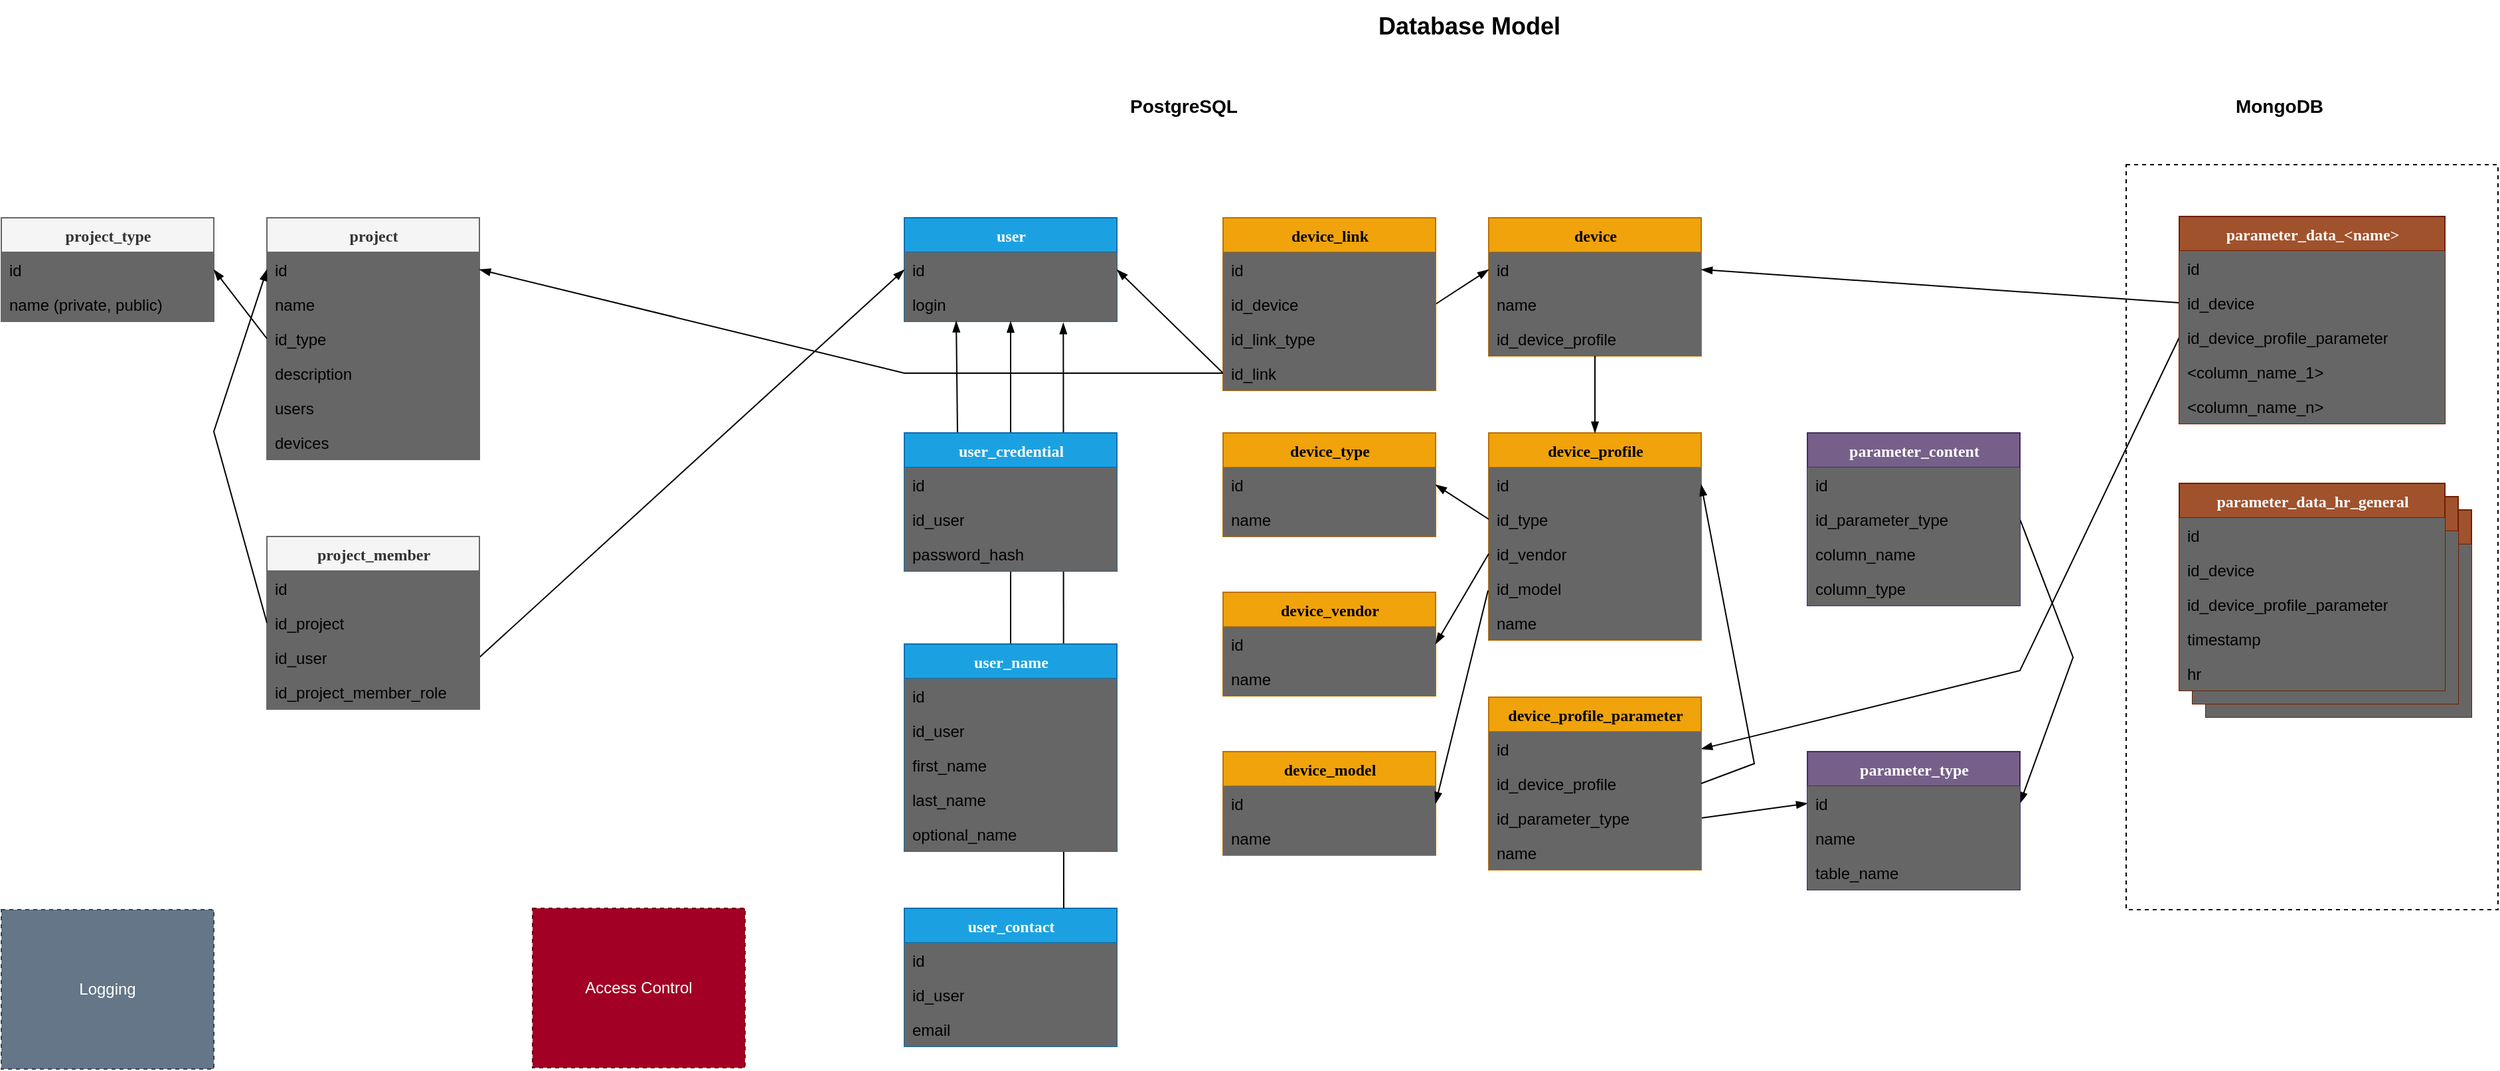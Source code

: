 <mxfile version="20.7.4" type="device"><diagram name="Page-1" id="9f46799a-70d6-7492-0946-bef42562c5a5"><mxGraphModel dx="2928" dy="1350" grid="1" gridSize="10" guides="1" tooltips="1" connect="1" arrows="1" fold="1" page="0" pageScale="1" pageWidth="1100" pageHeight="850" background="none" math="0" shadow="0"><root><mxCell id="0"/><mxCell id="1" parent="0"/><mxCell id="035vaCNmAK_VwM8M4X97-12" value="" style="swimlane;html=1;fontStyle=1;align=center;verticalAlign=top;childLayout=stackLayout;horizontal=1;startSize=26;horizontalStack=0;resizeParent=1;resizeLast=0;collapsible=1;marginBottom=0;swimlaneFillColor=#ffffff;rounded=0;shadow=0;comic=0;labelBackgroundColor=none;strokeWidth=1;fillColor=#a0522d;fontFamily=Verdana;fontSize=12;fontColor=#ffffff;strokeColor=#6D1F00;movable=0;resizable=0;rotatable=0;deletable=0;editable=0;connectable=0;" vertex="1" parent="1"><mxGeometry x="820" y="299" width="200" height="156" as="geometry"><mxRectangle x="430" y="83" width="90" height="30" as="alternateBounds"/></mxGeometry></mxCell><mxCell id="035vaCNmAK_VwM8M4X97-13" value="" style="text;html=1;strokeColor=none;fillColor=#666666;align=left;verticalAlign=top;spacingLeft=4;spacingRight=4;whiteSpace=wrap;overflow=hidden;rotatable=0;points=[[0,0.5],[1,0.5]];portConstraint=eastwest;movable=0;resizable=0;deletable=0;editable=0;connectable=0;" vertex="1" parent="035vaCNmAK_VwM8M4X97-12"><mxGeometry y="26" width="200" height="26" as="geometry"/></mxCell><mxCell id="035vaCNmAK_VwM8M4X97-14" value="" style="text;html=1;strokeColor=none;fillColor=#666666;align=left;verticalAlign=top;spacingLeft=4;spacingRight=4;whiteSpace=wrap;overflow=hidden;rotatable=0;points=[[0,0.5],[1,0.5]];portConstraint=eastwest;movable=0;resizable=0;deletable=0;editable=0;connectable=0;" vertex="1" parent="035vaCNmAK_VwM8M4X97-12"><mxGeometry y="52" width="200" height="26" as="geometry"/></mxCell><mxCell id="035vaCNmAK_VwM8M4X97-15" value="" style="text;html=1;strokeColor=none;fillColor=#666666;align=left;verticalAlign=top;spacingLeft=4;spacingRight=4;whiteSpace=wrap;overflow=hidden;rotatable=0;points=[[0,0.5],[1,0.5]];portConstraint=eastwest;movable=0;resizable=0;deletable=0;editable=0;connectable=0;" vertex="1" parent="035vaCNmAK_VwM8M4X97-12"><mxGeometry y="78" width="200" height="26" as="geometry"/></mxCell><mxCell id="035vaCNmAK_VwM8M4X97-16" value="" style="text;html=1;strokeColor=none;fillColor=#666666;align=left;verticalAlign=top;spacingLeft=4;spacingRight=4;whiteSpace=wrap;overflow=hidden;rotatable=0;points=[[0,0.5],[1,0.5]];portConstraint=eastwest;movable=0;resizable=0;deletable=0;editable=0;connectable=0;" vertex="1" parent="035vaCNmAK_VwM8M4X97-12"><mxGeometry y="104" width="200" height="26" as="geometry"/></mxCell><mxCell id="035vaCNmAK_VwM8M4X97-17" value="" style="text;html=1;strokeColor=none;fillColor=#666666;align=left;verticalAlign=top;spacingLeft=4;spacingRight=4;whiteSpace=wrap;overflow=hidden;rotatable=0;points=[[0,0.5],[1,0.5]];portConstraint=eastwest;movable=0;resizable=0;deletable=0;editable=0;connectable=0;" vertex="1" parent="035vaCNmAK_VwM8M4X97-12"><mxGeometry y="130" width="200" height="26" as="geometry"/></mxCell><mxCell id="035vaCNmAK_VwM8M4X97-6" value="" style="swimlane;html=1;fontStyle=1;align=center;verticalAlign=top;childLayout=stackLayout;horizontal=1;startSize=26;horizontalStack=0;resizeParent=1;resizeLast=0;collapsible=1;marginBottom=0;swimlaneFillColor=#ffffff;rounded=0;shadow=0;comic=0;labelBackgroundColor=none;strokeWidth=1;fillColor=#a0522d;fontFamily=Verdana;fontSize=12;fontColor=#ffffff;strokeColor=#6D1F00;movable=0;resizable=0;rotatable=0;deletable=0;editable=0;connectable=0;" vertex="1" parent="1"><mxGeometry x="810" y="289" width="200" height="156" as="geometry"><mxRectangle x="430" y="83" width="90" height="30" as="alternateBounds"/></mxGeometry></mxCell><mxCell id="035vaCNmAK_VwM8M4X97-7" value="" style="text;html=1;strokeColor=none;fillColor=#666666;align=left;verticalAlign=top;spacingLeft=4;spacingRight=4;whiteSpace=wrap;overflow=hidden;rotatable=0;points=[[0,0.5],[1,0.5]];portConstraint=eastwest;movable=0;resizable=0;deletable=0;editable=0;connectable=0;" vertex="1" parent="035vaCNmAK_VwM8M4X97-6"><mxGeometry y="26" width="200" height="26" as="geometry"/></mxCell><mxCell id="035vaCNmAK_VwM8M4X97-8" value="" style="text;html=1;strokeColor=none;fillColor=#666666;align=left;verticalAlign=top;spacingLeft=4;spacingRight=4;whiteSpace=wrap;overflow=hidden;rotatable=0;points=[[0,0.5],[1,0.5]];portConstraint=eastwest;movable=0;resizable=0;deletable=0;editable=0;connectable=0;" vertex="1" parent="035vaCNmAK_VwM8M4X97-6"><mxGeometry y="52" width="200" height="26" as="geometry"/></mxCell><mxCell id="035vaCNmAK_VwM8M4X97-9" value="" style="text;html=1;strokeColor=none;fillColor=#666666;align=left;verticalAlign=top;spacingLeft=4;spacingRight=4;whiteSpace=wrap;overflow=hidden;rotatable=0;points=[[0,0.5],[1,0.5]];portConstraint=eastwest;movable=0;resizable=0;deletable=0;editable=0;connectable=0;" vertex="1" parent="035vaCNmAK_VwM8M4X97-6"><mxGeometry y="78" width="200" height="26" as="geometry"/></mxCell><mxCell id="035vaCNmAK_VwM8M4X97-10" value="" style="text;html=1;strokeColor=none;fillColor=#666666;align=left;verticalAlign=top;spacingLeft=4;spacingRight=4;whiteSpace=wrap;overflow=hidden;rotatable=0;points=[[0,0.5],[1,0.5]];portConstraint=eastwest;movable=0;resizable=0;deletable=0;editable=0;connectable=0;" vertex="1" parent="035vaCNmAK_VwM8M4X97-6"><mxGeometry y="104" width="200" height="26" as="geometry"/></mxCell><mxCell id="035vaCNmAK_VwM8M4X97-11" value="" style="text;html=1;strokeColor=none;fillColor=#666666;align=left;verticalAlign=top;spacingLeft=4;spacingRight=4;whiteSpace=wrap;overflow=hidden;rotatable=0;points=[[0,0.5],[1,0.5]];portConstraint=eastwest;movable=0;resizable=0;deletable=0;editable=0;connectable=0;" vertex="1" parent="035vaCNmAK_VwM8M4X97-6"><mxGeometry y="130" width="200" height="26" as="geometry"/></mxCell><mxCell id="q5KV4WFABtaVGPcrXIrC-23" value="" style="rounded=0;whiteSpace=wrap;html=1;fillColor=none;dashed=1;" parent="1" vertex="1"><mxGeometry x="760" y="39" width="280" height="561" as="geometry"/></mxCell><mxCell id="78961159f06e98e8-17" value="project" style="swimlane;html=1;fontStyle=1;align=center;verticalAlign=top;childLayout=stackLayout;horizontal=1;startSize=26;horizontalStack=0;resizeParent=1;resizeLast=0;collapsible=1;marginBottom=0;swimlaneFillColor=#ffffff;rounded=0;shadow=0;comic=0;labelBackgroundColor=none;strokeWidth=1;fillColor=#f5f5f5;fontFamily=Verdana;fontSize=12;fontColor=#333333;strokeColor=#666666;" parent="1" vertex="1"><mxGeometry x="-640" y="79" width="160" height="182" as="geometry"/></mxCell><mxCell id="78961159f06e98e8-23" value="id" style="text;html=1;strokeColor=none;fillColor=#666666;align=left;verticalAlign=top;spacingLeft=4;spacingRight=4;whiteSpace=wrap;overflow=hidden;rotatable=0;points=[[0,0.5],[1,0.5]];portConstraint=eastwest;" parent="78961159f06e98e8-17" vertex="1"><mxGeometry y="26" width="160" height="26" as="geometry"/></mxCell><mxCell id="q5KV4WFABtaVGPcrXIrC-47" value="name" style="text;html=1;strokeColor=none;fillColor=#666666;align=left;verticalAlign=top;spacingLeft=4;spacingRight=4;whiteSpace=wrap;overflow=hidden;rotatable=0;points=[[0,0.5],[1,0.5]];portConstraint=eastwest;" parent="78961159f06e98e8-17" vertex="1"><mxGeometry y="52" width="160" height="26" as="geometry"/></mxCell><mxCell id="78961159f06e98e8-25" value="id_type&amp;nbsp;" style="text;html=1;strokeColor=none;fillColor=#666666;align=left;verticalAlign=top;spacingLeft=4;spacingRight=4;whiteSpace=wrap;overflow=hidden;rotatable=0;points=[[0,0.5],[1,0.5]];portConstraint=eastwest;" parent="78961159f06e98e8-17" vertex="1"><mxGeometry y="78" width="160" height="26" as="geometry"/></mxCell><mxCell id="eakS-CX53tqSziAOae9U-2" value="description" style="text;html=1;strokeColor=none;fillColor=#666666;align=left;verticalAlign=top;spacingLeft=4;spacingRight=4;whiteSpace=wrap;overflow=hidden;rotatable=0;points=[[0,0.5],[1,0.5]];portConstraint=eastwest;" parent="78961159f06e98e8-17" vertex="1"><mxGeometry y="104" width="160" height="26" as="geometry"/></mxCell><mxCell id="eakS-CX53tqSziAOae9U-3" value="users" style="text;html=1;strokeColor=none;fillColor=#666666;align=left;verticalAlign=top;spacingLeft=4;spacingRight=4;whiteSpace=wrap;overflow=hidden;rotatable=0;points=[[0,0.5],[1,0.5]];portConstraint=eastwest;" parent="78961159f06e98e8-17" vertex="1"><mxGeometry y="130" width="160" height="26" as="geometry"/></mxCell><mxCell id="78961159f06e98e8-24" value="devices" style="text;html=1;strokeColor=none;fillColor=#666666;align=left;verticalAlign=top;spacingLeft=4;spacingRight=4;whiteSpace=wrap;overflow=hidden;rotatable=0;points=[[0,0.5],[1,0.5]];portConstraint=eastwest;" parent="78961159f06e98e8-17" vertex="1"><mxGeometry y="156" width="160" height="26" as="geometry"/></mxCell><mxCell id="78961159f06e98e8-19" value="" style="line;html=1;strokeWidth=1;fillColor=#666666;align=left;verticalAlign=middle;spacingTop=-1;spacingLeft=3;spacingRight=3;rotatable=0;labelPosition=right;points=[];portConstraint=eastwest;" parent="78961159f06e98e8-17" vertex="1"><mxGeometry y="182" width="160" as="geometry"/></mxCell><mxCell id="2Jbnj_WBJyNQ6amSs_IY-3" style="edgeStyle=orthogonalEdgeStyle;rounded=0;orthogonalLoop=1;jettySize=auto;html=1;exitX=0.5;exitY=1;exitDx=0;exitDy=0;entryX=0.501;entryY=0.393;entryDx=0;entryDy=0;entryPerimeter=0;fillColor=#666666;" parent="78961159f06e98e8-17" source="78961159f06e98e8-17" target="78961159f06e98e8-19" edge="1"><mxGeometry relative="1" as="geometry"/></mxCell><mxCell id="78961159f06e98e8-30" value="user" style="swimlane;html=1;fontStyle=1;align=center;verticalAlign=top;childLayout=stackLayout;horizontal=1;startSize=26;horizontalStack=0;resizeParent=1;resizeLast=0;collapsible=1;marginBottom=0;swimlaneFillColor=#ffffff;rounded=0;shadow=0;comic=0;labelBackgroundColor=none;strokeWidth=1;fillColor=#1ba1e2;fontFamily=Verdana;fontSize=12;fontColor=#ffffff;strokeColor=#006EAF;" parent="1" vertex="1"><mxGeometry x="-160" y="79" width="160" height="78" as="geometry"><mxRectangle x="430" y="83" width="90" height="30" as="alternateBounds"/></mxGeometry></mxCell><mxCell id="q5KV4WFABtaVGPcrXIrC-48" value="id" style="text;html=1;strokeColor=none;fillColor=#666666;align=left;verticalAlign=top;spacingLeft=4;spacingRight=4;whiteSpace=wrap;overflow=hidden;rotatable=0;points=[[0,0.5],[1,0.5]];portConstraint=eastwest;" parent="78961159f06e98e8-30" vertex="1"><mxGeometry y="26" width="160" height="26" as="geometry"/></mxCell><mxCell id="035vaCNmAK_VwM8M4X97-21" value="login" style="text;html=1;strokeColor=none;fillColor=#666666;align=left;verticalAlign=top;spacingLeft=4;spacingRight=4;whiteSpace=wrap;overflow=hidden;rotatable=0;points=[[0,0.5],[1,0.5]];portConstraint=eastwest;" vertex="1" parent="78961159f06e98e8-30"><mxGeometry y="52" width="160" height="26" as="geometry"/></mxCell><mxCell id="2Jbnj_WBJyNQ6amSs_IY-14" style="rounded=0;orthogonalLoop=1;jettySize=auto;html=1;fillColor=#666666;endArrow=none;endFill=0;exitX=0;exitY=0.5;exitDx=0;exitDy=0;entryX=1;entryY=0.5;entryDx=0;entryDy=0;startArrow=blockThin;startFill=1;" parent="1" source="q5KV4WFABtaVGPcrXIrC-48" target="035vaCNmAK_VwM8M4X97-3" edge="1"><mxGeometry relative="1" as="geometry"><mxPoint x="100" y="126" as="sourcePoint"/><mxPoint x="20" y="186" as="targetPoint"/></mxGeometry></mxCell><mxCell id="2Jbnj_WBJyNQ6amSs_IY-17" value="device" style="swimlane;html=1;fontStyle=1;align=center;verticalAlign=top;childLayout=stackLayout;horizontal=1;startSize=26;horizontalStack=0;resizeParent=1;resizeLast=0;collapsible=1;marginBottom=0;swimlaneFillColor=#ffffff;rounded=0;shadow=0;comic=0;labelBackgroundColor=none;strokeWidth=1;fillColor=#f0a30a;fontFamily=Verdana;fontSize=12;strokeColor=#BD7000;fontColor=#000000;" parent="1" vertex="1"><mxGeometry x="280" y="79" width="160" height="104" as="geometry"/></mxCell><mxCell id="q5KV4WFABtaVGPcrXIrC-49" value="id" style="text;html=1;strokeColor=none;fillColor=#666666;align=left;verticalAlign=top;spacingLeft=4;spacingRight=4;whiteSpace=wrap;overflow=hidden;rotatable=0;points=[[0,0.5],[1,0.5]];portConstraint=eastwest;" parent="2Jbnj_WBJyNQ6amSs_IY-17" vertex="1"><mxGeometry y="26" width="160" height="26" as="geometry"/></mxCell><mxCell id="2Jbnj_WBJyNQ6amSs_IY-20" value="name" style="text;html=1;strokeColor=none;fillColor=#666666;align=left;verticalAlign=top;spacingLeft=4;spacingRight=4;whiteSpace=wrap;overflow=hidden;rotatable=0;points=[[0,0.5],[1,0.5]];portConstraint=eastwest;" parent="2Jbnj_WBJyNQ6amSs_IY-17" vertex="1"><mxGeometry y="52" width="160" height="26" as="geometry"/></mxCell><mxCell id="2Jbnj_WBJyNQ6amSs_IY-22" value="" style="line;html=1;strokeWidth=1;fillColor=#666666;align=left;verticalAlign=middle;spacingTop=-1;spacingLeft=3;spacingRight=3;rotatable=0;labelPosition=right;points=[];portConstraint=eastwest;" parent="2Jbnj_WBJyNQ6amSs_IY-17" vertex="1"><mxGeometry y="78" width="160" as="geometry"/></mxCell><mxCell id="q5KV4WFABtaVGPcrXIrC-62" value="id_device_profile" style="text;html=1;strokeColor=none;fillColor=#666666;align=left;verticalAlign=top;spacingLeft=4;spacingRight=4;whiteSpace=wrap;overflow=hidden;rotatable=0;points=[[0,0.5],[1,0.5]];portConstraint=eastwest;" parent="2Jbnj_WBJyNQ6amSs_IY-17" vertex="1"><mxGeometry y="78" width="160" height="26" as="geometry"/></mxCell><mxCell id="eakS-CX53tqSziAOae9U-5" style="rounded=0;orthogonalLoop=1;jettySize=auto;html=1;fillColor=#666666;endArrow=none;endFill=0;startArrow=blockThin;startFill=1;entryX=1;entryY=0.5;entryDx=0;entryDy=0;exitX=0;exitY=0.5;exitDx=0;exitDy=0;" parent="1" source="q5KV4WFABtaVGPcrXIrC-49" target="opxXCh_XWgTrQppaDliS-63" edge="1"><mxGeometry relative="1" as="geometry"><mxPoint x="-120" y="280" as="sourcePoint"/><mxPoint x="230" y="280" as="targetPoint"/></mxGeometry></mxCell><mxCell id="eakS-CX53tqSziAOae9U-11" value="Database Model" style="text;html=1;resizable=0;autosize=1;align=center;verticalAlign=middle;points=[];fillColor=none;strokeColor=none;rounded=0;fontStyle=1;fontSize=18;" parent="1" vertex="1"><mxGeometry x="185" y="-85" width="160" height="40" as="geometry"/></mxCell><mxCell id="q5KV4WFABtaVGPcrXIrC-5" style="rounded=0;orthogonalLoop=1;jettySize=auto;html=1;fillColor=#666666;endArrow=none;endFill=0;exitX=1;exitY=0.5;exitDx=0;exitDy=0;startArrow=blockThin;startFill=1;entryX=0;entryY=0.5;entryDx=0;entryDy=0;" parent="1" source="q5KV4WFABtaVGPcrXIrC-48" target="opxXCh_XWgTrQppaDliS-65" edge="1"><mxGeometry relative="1" as="geometry"><mxPoint x="89.36" y="93.446" as="sourcePoint"/><mxPoint x="40" y="143" as="targetPoint"/></mxGeometry></mxCell><mxCell id="q5KV4WFABtaVGPcrXIrC-36" style="rounded=0;orthogonalLoop=1;jettySize=auto;html=1;fillColor=#666666;endArrow=none;endFill=0;startArrow=blockThin;startFill=1;entryX=0;entryY=0.5;entryDx=0;entryDy=0;exitX=1;exitY=0.5;exitDx=0;exitDy=0;" parent="1" source="opxXCh_XWgTrQppaDliS-36" target="opxXCh_XWgTrQppaDliS-10" edge="1"><mxGeometry relative="1" as="geometry"><mxPoint x="900" y="240" as="sourcePoint"/><mxPoint x="920" y="491" as="targetPoint"/><Array as="points"><mxPoint x="680" y="420"/></Array></mxGeometry></mxCell><mxCell id="q5KV4WFABtaVGPcrXIrC-44" style="rounded=0;orthogonalLoop=1;jettySize=auto;html=1;fillColor=#666666;endArrow=none;endFill=0;startArrow=blockThin;startFill=1;entryX=0;entryY=0.5;entryDx=0;entryDy=0;exitX=1;exitY=0.5;exitDx=0;exitDy=0;" parent="1" source="q5KV4WFABtaVGPcrXIrC-49" target="opxXCh_XWgTrQppaDliS-3" edge="1"><mxGeometry relative="1" as="geometry"><mxPoint x="810" y="100" as="sourcePoint"/><mxPoint x="890" y="140" as="targetPoint"/></mxGeometry></mxCell><mxCell id="q5KV4WFABtaVGPcrXIrC-46" style="rounded=0;orthogonalLoop=1;jettySize=auto;html=1;fillColor=#666666;endArrow=none;endFill=0;entryX=1;entryY=0.5;entryDx=0;entryDy=0;startArrow=blockThin;startFill=1;exitX=1;exitY=0.5;exitDx=0;exitDy=0;" parent="1" source="q5KV4WFABtaVGPcrXIrC-71" target="q5KV4WFABtaVGPcrXIrC-74" edge="1"><mxGeometry x="0.496" y="-3" relative="1" as="geometry"><mxPoint x="490" y="280" as="sourcePoint"/><mxPoint x="520" y="359.0" as="targetPoint"/><Array as="points"><mxPoint x="720" y="410"/></Array><mxPoint as="offset"/></mxGeometry></mxCell><mxCell id="q5KV4WFABtaVGPcrXIrC-57" style="rounded=0;orthogonalLoop=1;jettySize=auto;html=1;fillColor=#666666;endArrow=none;endFill=0;exitX=0;exitY=0.5;exitDx=0;exitDy=0;startArrow=blockThin;startFill=1;entryX=1;entryY=0.5;entryDx=0;entryDy=0;" parent="1" source="q5KV4WFABtaVGPcrXIrC-71" target="opxXCh_XWgTrQppaDliS-38" edge="1"><mxGeometry relative="1" as="geometry"><mxPoint x="510" y="534.0" as="sourcePoint"/><mxPoint x="590" y="480" as="targetPoint"/></mxGeometry></mxCell><mxCell id="q5KV4WFABtaVGPcrXIrC-68" value="parameter_type" style="swimlane;html=1;fontStyle=1;align=center;verticalAlign=top;childLayout=stackLayout;horizontal=1;startSize=26;horizontalStack=0;resizeParent=1;resizeLast=0;collapsible=1;marginBottom=0;swimlaneFillColor=#ffffff;rounded=0;shadow=0;comic=0;labelBackgroundColor=none;strokeWidth=1;fillColor=#76608a;fontFamily=Verdana;fontSize=12;fontColor=#ffffff;strokeColor=#432D57;" parent="1" vertex="1"><mxGeometry x="520" y="481" width="160" height="104" as="geometry"><mxRectangle x="430" y="83" width="90" height="30" as="alternateBounds"/></mxGeometry></mxCell><mxCell id="q5KV4WFABtaVGPcrXIrC-71" value="id" style="text;html=1;strokeColor=none;fillColor=#666666;align=left;verticalAlign=top;spacingLeft=4;spacingRight=4;whiteSpace=wrap;overflow=hidden;rotatable=0;points=[[0,0.5],[1,0.5]];portConstraint=eastwest;" parent="q5KV4WFABtaVGPcrXIrC-68" vertex="1"><mxGeometry y="26" width="160" height="26" as="geometry"/></mxCell><mxCell id="q5KV4WFABtaVGPcrXIrC-69" value="name" style="text;html=1;strokeColor=none;fillColor=#666666;align=left;verticalAlign=top;spacingLeft=4;spacingRight=4;whiteSpace=wrap;overflow=hidden;rotatable=0;points=[[0,0.5],[1,0.5]];portConstraint=eastwest;" parent="q5KV4WFABtaVGPcrXIrC-68" vertex="1"><mxGeometry y="52" width="160" height="26" as="geometry"/></mxCell><mxCell id="q5KV4WFABtaVGPcrXIrC-70" value="table_name" style="text;html=1;strokeColor=none;fillColor=#666666;align=left;verticalAlign=top;spacingLeft=4;spacingRight=4;whiteSpace=wrap;overflow=hidden;rotatable=0;points=[[0,0.5],[1,0.5]];portConstraint=eastwest;" parent="q5KV4WFABtaVGPcrXIrC-68" vertex="1"><mxGeometry y="78" width="160" height="26" as="geometry"/></mxCell><mxCell id="q5KV4WFABtaVGPcrXIrC-72" value="parameter_content" style="swimlane;html=1;fontStyle=1;align=center;verticalAlign=top;childLayout=stackLayout;horizontal=1;startSize=26;horizontalStack=0;resizeParent=1;resizeLast=0;collapsible=1;marginBottom=0;swimlaneFillColor=#ffffff;rounded=0;shadow=0;comic=0;labelBackgroundColor=none;strokeWidth=1;fillColor=#76608a;fontFamily=Verdana;fontSize=12;fontColor=#ffffff;strokeColor=#432D57;" parent="1" vertex="1"><mxGeometry x="520" y="241" width="160" height="130" as="geometry"><mxRectangle x="430" y="83" width="90" height="30" as="alternateBounds"/></mxGeometry></mxCell><mxCell id="q5KV4WFABtaVGPcrXIrC-73" value="id" style="text;html=1;strokeColor=none;fillColor=#666666;align=left;verticalAlign=top;spacingLeft=4;spacingRight=4;whiteSpace=wrap;overflow=hidden;rotatable=0;points=[[0,0.5],[1,0.5]];portConstraint=eastwest;" parent="q5KV4WFABtaVGPcrXIrC-72" vertex="1"><mxGeometry y="26" width="160" height="26" as="geometry"/></mxCell><mxCell id="q5KV4WFABtaVGPcrXIrC-74" value="id_parameter_type" style="text;html=1;strokeColor=none;fillColor=#666666;align=left;verticalAlign=top;spacingLeft=4;spacingRight=4;whiteSpace=wrap;overflow=hidden;rotatable=0;points=[[0,0.5],[1,0.5]];portConstraint=eastwest;" parent="q5KV4WFABtaVGPcrXIrC-72" vertex="1"><mxGeometry y="52" width="160" height="26" as="geometry"/></mxCell><mxCell id="opxXCh_XWgTrQppaDliS-43" value="column_name" style="text;html=1;strokeColor=none;fillColor=#666666;align=left;verticalAlign=top;spacingLeft=4;spacingRight=4;whiteSpace=wrap;overflow=hidden;rotatable=0;points=[[0,0.5],[1,0.5]];portConstraint=eastwest;" parent="q5KV4WFABtaVGPcrXIrC-72" vertex="1"><mxGeometry y="78" width="160" height="26" as="geometry"/></mxCell><mxCell id="q5KV4WFABtaVGPcrXIrC-75" value="column_type" style="text;html=1;strokeColor=none;fillColor=#666666;align=left;verticalAlign=top;spacingLeft=4;spacingRight=4;whiteSpace=wrap;overflow=hidden;rotatable=0;points=[[0,0.5],[1,0.5]];portConstraint=eastwest;" parent="q5KV4WFABtaVGPcrXIrC-72" vertex="1"><mxGeometry y="104" width="160" height="26" as="geometry"/></mxCell><mxCell id="opxXCh_XWgTrQppaDliS-1" value="parameter_data_&amp;lt;name&amp;gt;" style="swimlane;html=1;fontStyle=1;align=center;verticalAlign=top;childLayout=stackLayout;horizontal=1;startSize=26;horizontalStack=0;resizeParent=1;resizeLast=0;collapsible=1;marginBottom=0;swimlaneFillColor=#ffffff;rounded=0;shadow=0;comic=0;labelBackgroundColor=none;strokeWidth=1;fillColor=#a0522d;fontFamily=Verdana;fontSize=12;fontColor=#ffffff;strokeColor=#6D1F00;" parent="1" vertex="1"><mxGeometry x="800" y="78" width="200" height="156" as="geometry"><mxRectangle x="430" y="83" width="90" height="30" as="alternateBounds"/></mxGeometry></mxCell><mxCell id="opxXCh_XWgTrQppaDliS-2" value="id" style="text;html=1;strokeColor=none;fillColor=#666666;align=left;verticalAlign=top;spacingLeft=4;spacingRight=4;whiteSpace=wrap;overflow=hidden;rotatable=0;points=[[0,0.5],[1,0.5]];portConstraint=eastwest;" parent="opxXCh_XWgTrQppaDliS-1" vertex="1"><mxGeometry y="26" width="200" height="26" as="geometry"/></mxCell><mxCell id="opxXCh_XWgTrQppaDliS-3" value="id_device" style="text;html=1;strokeColor=none;fillColor=#666666;align=left;verticalAlign=top;spacingLeft=4;spacingRight=4;whiteSpace=wrap;overflow=hidden;rotatable=0;points=[[0,0.5],[1,0.5]];portConstraint=eastwest;" parent="opxXCh_XWgTrQppaDliS-1" vertex="1"><mxGeometry y="52" width="200" height="26" as="geometry"/></mxCell><mxCell id="opxXCh_XWgTrQppaDliS-10" value="id_device_profile_parameter" style="text;html=1;strokeColor=none;fillColor=#666666;align=left;verticalAlign=top;spacingLeft=4;spacingRight=4;whiteSpace=wrap;overflow=hidden;rotatable=0;points=[[0,0.5],[1,0.5]];portConstraint=eastwest;" parent="opxXCh_XWgTrQppaDliS-1" vertex="1"><mxGeometry y="78" width="200" height="26" as="geometry"/></mxCell><mxCell id="opxXCh_XWgTrQppaDliS-9" value="&amp;lt;column_name_1&amp;gt;" style="text;html=1;strokeColor=none;fillColor=#666666;align=left;verticalAlign=top;spacingLeft=4;spacingRight=4;whiteSpace=wrap;overflow=hidden;rotatable=0;points=[[0,0.5],[1,0.5]];portConstraint=eastwest;" parent="opxXCh_XWgTrQppaDliS-1" vertex="1"><mxGeometry y="104" width="200" height="26" as="geometry"/></mxCell><mxCell id="opxXCh_XWgTrQppaDliS-4" value="&amp;lt;column_name_n&amp;gt;" style="text;html=1;strokeColor=none;fillColor=#666666;align=left;verticalAlign=top;spacingLeft=4;spacingRight=4;whiteSpace=wrap;overflow=hidden;rotatable=0;points=[[0,0.5],[1,0.5]];portConstraint=eastwest;" parent="opxXCh_XWgTrQppaDliS-1" vertex="1"><mxGeometry y="130" width="200" height="26" as="geometry"/></mxCell><mxCell id="opxXCh_XWgTrQppaDliS-5" value="parameter_data_hr_general" style="swimlane;html=1;fontStyle=1;align=center;verticalAlign=top;childLayout=stackLayout;horizontal=1;startSize=26;horizontalStack=0;resizeParent=1;resizeLast=0;collapsible=1;marginBottom=0;swimlaneFillColor=#ffffff;rounded=0;shadow=0;comic=0;labelBackgroundColor=none;strokeWidth=1;fillColor=#a0522d;fontFamily=Verdana;fontSize=12;fontColor=#ffffff;strokeColor=#6D1F00;movable=0;resizable=0;rotatable=0;deletable=0;editable=0;connectable=0;" parent="1" vertex="1"><mxGeometry x="800" y="279" width="200" height="156" as="geometry"><mxRectangle x="430" y="83" width="90" height="30" as="alternateBounds"/></mxGeometry></mxCell><mxCell id="opxXCh_XWgTrQppaDliS-13" value="id" style="text;html=1;strokeColor=none;fillColor=#666666;align=left;verticalAlign=top;spacingLeft=4;spacingRight=4;whiteSpace=wrap;overflow=hidden;rotatable=0;points=[[0,0.5],[1,0.5]];portConstraint=eastwest;movable=0;resizable=0;deletable=0;editable=0;connectable=0;" parent="opxXCh_XWgTrQppaDliS-5" vertex="1"><mxGeometry y="26" width="200" height="26" as="geometry"/></mxCell><mxCell id="opxXCh_XWgTrQppaDliS-12" value="id_device" style="text;html=1;strokeColor=none;fillColor=#666666;align=left;verticalAlign=top;spacingLeft=4;spacingRight=4;whiteSpace=wrap;overflow=hidden;rotatable=0;points=[[0,0.5],[1,0.5]];portConstraint=eastwest;movable=0;resizable=0;deletable=0;editable=0;connectable=0;" parent="opxXCh_XWgTrQppaDliS-5" vertex="1"><mxGeometry y="52" width="200" height="26" as="geometry"/></mxCell><mxCell id="opxXCh_XWgTrQppaDliS-11" value="id_device_profile_parameter" style="text;html=1;strokeColor=none;fillColor=#666666;align=left;verticalAlign=top;spacingLeft=4;spacingRight=4;whiteSpace=wrap;overflow=hidden;rotatable=0;points=[[0,0.5],[1,0.5]];portConstraint=eastwest;movable=0;resizable=0;deletable=0;editable=0;connectable=0;" parent="opxXCh_XWgTrQppaDliS-5" vertex="1"><mxGeometry y="78" width="200" height="26" as="geometry"/></mxCell><mxCell id="opxXCh_XWgTrQppaDliS-7" value="timestamp" style="text;html=1;strokeColor=none;fillColor=#666666;align=left;verticalAlign=top;spacingLeft=4;spacingRight=4;whiteSpace=wrap;overflow=hidden;rotatable=0;points=[[0,0.5],[1,0.5]];portConstraint=eastwest;movable=0;resizable=0;deletable=0;editable=0;connectable=0;" parent="opxXCh_XWgTrQppaDliS-5" vertex="1"><mxGeometry y="104" width="200" height="26" as="geometry"/></mxCell><mxCell id="opxXCh_XWgTrQppaDliS-8" value="hr" style="text;html=1;strokeColor=none;fillColor=#666666;align=left;verticalAlign=top;spacingLeft=4;spacingRight=4;whiteSpace=wrap;overflow=hidden;rotatable=0;points=[[0,0.5],[1,0.5]];portConstraint=eastwest;movable=0;resizable=0;deletable=0;editable=0;connectable=0;" parent="opxXCh_XWgTrQppaDliS-5" vertex="1"><mxGeometry y="130" width="200" height="26" as="geometry"/></mxCell><mxCell id="opxXCh_XWgTrQppaDliS-14" value="device_profile" style="swimlane;html=1;fontStyle=1;align=center;verticalAlign=top;childLayout=stackLayout;horizontal=1;startSize=26;horizontalStack=0;resizeParent=1;resizeLast=0;collapsible=1;marginBottom=0;swimlaneFillColor=#ffffff;rounded=0;shadow=0;comic=0;labelBackgroundColor=none;strokeWidth=1;fillColor=#f0a30a;fontFamily=Verdana;fontSize=12;strokeColor=#BD7000;fontColor=#000000;" parent="1" vertex="1"><mxGeometry x="280" y="241" width="160" height="156" as="geometry"/></mxCell><mxCell id="opxXCh_XWgTrQppaDliS-15" value="id" style="text;html=1;strokeColor=none;fillColor=#666666;align=left;verticalAlign=top;spacingLeft=4;spacingRight=4;whiteSpace=wrap;overflow=hidden;rotatable=0;points=[[0,0.5],[1,0.5]];portConstraint=eastwest;" parent="opxXCh_XWgTrQppaDliS-14" vertex="1"><mxGeometry y="26" width="160" height="26" as="geometry"/></mxCell><mxCell id="opxXCh_XWgTrQppaDliS-18" value="id_type" style="text;html=1;strokeColor=none;fillColor=#666666;align=left;verticalAlign=top;spacingLeft=4;spacingRight=4;whiteSpace=wrap;overflow=hidden;rotatable=0;points=[[0,0.5],[1,0.5]];portConstraint=eastwest;" parent="opxXCh_XWgTrQppaDliS-14" vertex="1"><mxGeometry y="52" width="160" height="26" as="geometry"/></mxCell><mxCell id="opxXCh_XWgTrQppaDliS-16" value="id_vendor" style="text;html=1;strokeColor=none;fillColor=#666666;align=left;verticalAlign=top;spacingLeft=4;spacingRight=4;whiteSpace=wrap;overflow=hidden;rotatable=0;points=[[0,0.5],[1,0.5]];portConstraint=eastwest;" parent="opxXCh_XWgTrQppaDliS-14" vertex="1"><mxGeometry y="78" width="160" height="26" as="geometry"/></mxCell><mxCell id="opxXCh_XWgTrQppaDliS-17" value="" style="line;html=1;strokeWidth=1;fillColor=#666666;align=left;verticalAlign=middle;spacingTop=-1;spacingLeft=3;spacingRight=3;rotatable=0;labelPosition=right;points=[];portConstraint=eastwest;" parent="opxXCh_XWgTrQppaDliS-14" vertex="1"><mxGeometry y="104" width="160" as="geometry"/></mxCell><mxCell id="opxXCh_XWgTrQppaDliS-19" value="id_model" style="text;html=1;strokeColor=none;fillColor=#666666;align=left;verticalAlign=top;spacingLeft=4;spacingRight=4;whiteSpace=wrap;overflow=hidden;rotatable=0;points=[[0,0.5],[1,0.5]];portConstraint=eastwest;" parent="opxXCh_XWgTrQppaDliS-14" vertex="1"><mxGeometry y="104" width="160" height="26" as="geometry"/></mxCell><mxCell id="opxXCh_XWgTrQppaDliS-20" value="name" style="text;html=1;strokeColor=none;fillColor=#666666;align=left;verticalAlign=top;spacingLeft=4;spacingRight=4;whiteSpace=wrap;overflow=hidden;rotatable=0;points=[[0,0.5],[1,0.5]];portConstraint=eastwest;" parent="opxXCh_XWgTrQppaDliS-14" vertex="1"><mxGeometry y="130" width="160" height="26" as="geometry"/></mxCell><mxCell id="opxXCh_XWgTrQppaDliS-22" value="device_type" style="swimlane;html=1;fontStyle=1;align=center;verticalAlign=top;childLayout=stackLayout;horizontal=1;startSize=26;horizontalStack=0;resizeParent=1;resizeLast=0;collapsible=1;marginBottom=0;swimlaneFillColor=#ffffff;rounded=0;shadow=0;comic=0;labelBackgroundColor=none;strokeWidth=1;fillColor=#f0a30a;fontFamily=Verdana;fontSize=12;strokeColor=#BD7000;fontColor=#000000;" parent="1" vertex="1"><mxGeometry x="80" y="241" width="160" height="78" as="geometry"/></mxCell><mxCell id="opxXCh_XWgTrQppaDliS-23" value="id" style="text;html=1;strokeColor=none;fillColor=#666666;align=left;verticalAlign=top;spacingLeft=4;spacingRight=4;whiteSpace=wrap;overflow=hidden;rotatable=0;points=[[0,0.5],[1,0.5]];portConstraint=eastwest;" parent="opxXCh_XWgTrQppaDliS-22" vertex="1"><mxGeometry y="26" width="160" height="26" as="geometry"/></mxCell><mxCell id="opxXCh_XWgTrQppaDliS-24" value="name" style="text;html=1;strokeColor=none;fillColor=#666666;align=left;verticalAlign=top;spacingLeft=4;spacingRight=4;whiteSpace=wrap;overflow=hidden;rotatable=0;points=[[0,0.5],[1,0.5]];portConstraint=eastwest;" parent="opxXCh_XWgTrQppaDliS-22" vertex="1"><mxGeometry y="52" width="160" height="26" as="geometry"/></mxCell><mxCell id="opxXCh_XWgTrQppaDliS-25" value="" style="line;html=1;strokeWidth=1;fillColor=#666666;align=left;verticalAlign=middle;spacingTop=-1;spacingLeft=3;spacingRight=3;rotatable=0;labelPosition=right;points=[];portConstraint=eastwest;" parent="opxXCh_XWgTrQppaDliS-22" vertex="1"><mxGeometry y="78" width="160" as="geometry"/></mxCell><mxCell id="opxXCh_XWgTrQppaDliS-27" value="device_vendor" style="swimlane;html=1;fontStyle=1;align=center;verticalAlign=top;childLayout=stackLayout;horizontal=1;startSize=26;horizontalStack=0;resizeParent=1;resizeLast=0;collapsible=1;marginBottom=0;swimlaneFillColor=#ffffff;rounded=0;shadow=0;comic=0;labelBackgroundColor=none;strokeWidth=1;fillColor=#f0a30a;fontFamily=Verdana;fontSize=12;strokeColor=#BD7000;fontColor=#000000;" parent="1" vertex="1"><mxGeometry x="80" y="361" width="160" height="78" as="geometry"/></mxCell><mxCell id="opxXCh_XWgTrQppaDliS-28" value="id" style="text;html=1;strokeColor=none;fillColor=#666666;align=left;verticalAlign=top;spacingLeft=4;spacingRight=4;whiteSpace=wrap;overflow=hidden;rotatable=0;points=[[0,0.5],[1,0.5]];portConstraint=eastwest;" parent="opxXCh_XWgTrQppaDliS-27" vertex="1"><mxGeometry y="26" width="160" height="26" as="geometry"/></mxCell><mxCell id="opxXCh_XWgTrQppaDliS-29" value="name" style="text;html=1;strokeColor=none;fillColor=#666666;align=left;verticalAlign=top;spacingLeft=4;spacingRight=4;whiteSpace=wrap;overflow=hidden;rotatable=0;points=[[0,0.5],[1,0.5]];portConstraint=eastwest;" parent="opxXCh_XWgTrQppaDliS-27" vertex="1"><mxGeometry y="52" width="160" height="26" as="geometry"/></mxCell><mxCell id="opxXCh_XWgTrQppaDliS-30" value="" style="line;html=1;strokeWidth=1;fillColor=#666666;align=left;verticalAlign=middle;spacingTop=-1;spacingLeft=3;spacingRight=3;rotatable=0;labelPosition=right;points=[];portConstraint=eastwest;" parent="opxXCh_XWgTrQppaDliS-27" vertex="1"><mxGeometry y="78" width="160" as="geometry"/></mxCell><mxCell id="opxXCh_XWgTrQppaDliS-31" value="device_model" style="swimlane;html=1;fontStyle=1;align=center;verticalAlign=top;childLayout=stackLayout;horizontal=1;startSize=26;horizontalStack=0;resizeParent=1;resizeLast=0;collapsible=1;marginBottom=0;swimlaneFillColor=#ffffff;rounded=0;shadow=0;comic=0;labelBackgroundColor=none;strokeWidth=1;fillColor=#f0a30a;fontFamily=Verdana;fontSize=12;strokeColor=#BD7000;fontColor=#000000;" parent="1" vertex="1"><mxGeometry x="80" y="481" width="160" height="78" as="geometry"/></mxCell><mxCell id="opxXCh_XWgTrQppaDliS-32" value="id" style="text;html=1;strokeColor=none;fillColor=#666666;align=left;verticalAlign=top;spacingLeft=4;spacingRight=4;whiteSpace=wrap;overflow=hidden;rotatable=0;points=[[0,0.5],[1,0.5]];portConstraint=eastwest;" parent="opxXCh_XWgTrQppaDliS-31" vertex="1"><mxGeometry y="26" width="160" height="26" as="geometry"/></mxCell><mxCell id="opxXCh_XWgTrQppaDliS-33" value="name" style="text;html=1;strokeColor=none;fillColor=#666666;align=left;verticalAlign=top;spacingLeft=4;spacingRight=4;whiteSpace=wrap;overflow=hidden;rotatable=0;points=[[0,0.5],[1,0.5]];portConstraint=eastwest;" parent="opxXCh_XWgTrQppaDliS-31" vertex="1"><mxGeometry y="52" width="160" height="26" as="geometry"/></mxCell><mxCell id="opxXCh_XWgTrQppaDliS-34" value="" style="line;html=1;strokeWidth=1;fillColor=#666666;align=left;verticalAlign=middle;spacingTop=-1;spacingLeft=3;spacingRight=3;rotatable=0;labelPosition=right;points=[];portConstraint=eastwest;" parent="opxXCh_XWgTrQppaDliS-31" vertex="1"><mxGeometry y="78" width="160" as="geometry"/></mxCell><mxCell id="opxXCh_XWgTrQppaDliS-35" value="device_profile_parameter" style="swimlane;html=1;fontStyle=1;align=center;verticalAlign=top;childLayout=stackLayout;horizontal=1;startSize=26;horizontalStack=0;resizeParent=1;resizeLast=0;collapsible=1;marginBottom=0;swimlaneFillColor=#ffffff;rounded=0;shadow=0;comic=0;labelBackgroundColor=none;strokeWidth=1;fillColor=#f0a30a;fontFamily=Verdana;fontSize=12;strokeColor=#BD7000;fontColor=#000000;" parent="1" vertex="1"><mxGeometry x="280" y="440" width="160" height="130" as="geometry"/></mxCell><mxCell id="opxXCh_XWgTrQppaDliS-36" value="id" style="text;html=1;strokeColor=none;fillColor=#666666;align=left;verticalAlign=top;spacingLeft=4;spacingRight=4;whiteSpace=wrap;overflow=hidden;rotatable=0;points=[[0,0.5],[1,0.5]];portConstraint=eastwest;" parent="opxXCh_XWgTrQppaDliS-35" vertex="1"><mxGeometry y="26" width="160" height="26" as="geometry"/></mxCell><mxCell id="opxXCh_XWgTrQppaDliS-37" value="id_device_profile" style="text;html=1;strokeColor=none;fillColor=#666666;align=left;verticalAlign=top;spacingLeft=4;spacingRight=4;whiteSpace=wrap;overflow=hidden;rotatable=0;points=[[0,0.5],[1,0.5]];portConstraint=eastwest;" parent="opxXCh_XWgTrQppaDliS-35" vertex="1"><mxGeometry y="52" width="160" height="26" as="geometry"/></mxCell><mxCell id="opxXCh_XWgTrQppaDliS-38" value="id_parameter_type" style="text;html=1;strokeColor=none;fillColor=#666666;align=left;verticalAlign=top;spacingLeft=4;spacingRight=4;whiteSpace=wrap;overflow=hidden;rotatable=0;points=[[0,0.5],[1,0.5]];portConstraint=eastwest;" parent="opxXCh_XWgTrQppaDliS-35" vertex="1"><mxGeometry y="78" width="160" height="26" as="geometry"/></mxCell><mxCell id="opxXCh_XWgTrQppaDliS-39" value="" style="line;html=1;strokeWidth=1;fillColor=#666666;align=left;verticalAlign=middle;spacingTop=-1;spacingLeft=3;spacingRight=3;rotatable=0;labelPosition=right;points=[];portConstraint=eastwest;" parent="opxXCh_XWgTrQppaDliS-35" vertex="1"><mxGeometry y="104" width="160" as="geometry"/></mxCell><mxCell id="opxXCh_XWgTrQppaDliS-41" value="name" style="text;html=1;strokeColor=none;fillColor=#666666;align=left;verticalAlign=top;spacingLeft=4;spacingRight=4;whiteSpace=wrap;overflow=hidden;rotatable=0;points=[[0,0.5],[1,0.5]];portConstraint=eastwest;" parent="opxXCh_XWgTrQppaDliS-35" vertex="1"><mxGeometry y="104" width="160" height="26" as="geometry"/></mxCell><mxCell id="eakS-CX53tqSziAOae9U-7" style="rounded=0;orthogonalLoop=1;jettySize=auto;html=1;fillColor=#666666;endArrow=none;endFill=0;startArrow=blockThin;startFill=1;" parent="1" source="opxXCh_XWgTrQppaDliS-14" target="q5KV4WFABtaVGPcrXIrC-62" edge="1"><mxGeometry relative="1" as="geometry"><mxPoint x="519.04" y="102.478" as="sourcePoint"/><mxPoint x="470" y="340" as="targetPoint"/></mxGeometry></mxCell><mxCell id="opxXCh_XWgTrQppaDliS-44" style="rounded=0;orthogonalLoop=1;jettySize=auto;html=1;fillColor=#666666;endArrow=none;endFill=0;startArrow=blockThin;startFill=1;exitX=1;exitY=0.5;exitDx=0;exitDy=0;entryX=0;entryY=0.5;entryDx=0;entryDy=0;" parent="1" source="opxXCh_XWgTrQppaDliS-23" target="opxXCh_XWgTrQppaDliS-18" edge="1"><mxGeometry relative="1" as="geometry"><mxPoint x="370" y="251" as="sourcePoint"/><mxPoint x="370" y="193" as="targetPoint"/></mxGeometry></mxCell><mxCell id="opxXCh_XWgTrQppaDliS-45" style="rounded=0;orthogonalLoop=1;jettySize=auto;html=1;fillColor=#666666;endArrow=none;endFill=0;startArrow=blockThin;startFill=1;exitX=1;exitY=0.5;exitDx=0;exitDy=0;entryX=0;entryY=0.5;entryDx=0;entryDy=0;" parent="1" source="opxXCh_XWgTrQppaDliS-28" target="opxXCh_XWgTrQppaDliS-16" edge="1"><mxGeometry relative="1" as="geometry"><mxPoint x="250" y="290.0" as="sourcePoint"/><mxPoint x="290" y="316" as="targetPoint"/></mxGeometry></mxCell><mxCell id="opxXCh_XWgTrQppaDliS-46" style="rounded=0;orthogonalLoop=1;jettySize=auto;html=1;fillColor=#666666;endArrow=none;endFill=0;startArrow=blockThin;startFill=1;exitX=1;exitY=0.5;exitDx=0;exitDy=0;entryX=-0.003;entryY=0.562;entryDx=0;entryDy=0;entryPerimeter=0;" parent="1" source="opxXCh_XWgTrQppaDliS-32" target="opxXCh_XWgTrQppaDliS-19" edge="1"><mxGeometry relative="1" as="geometry"><mxPoint x="250" y="520" as="sourcePoint"/><mxPoint x="270" y="380" as="targetPoint"/></mxGeometry></mxCell><mxCell id="opxXCh_XWgTrQppaDliS-47" style="rounded=0;orthogonalLoop=1;jettySize=auto;html=1;fillColor=#666666;endArrow=none;endFill=0;startArrow=blockThin;startFill=1;entryX=1;entryY=0.5;entryDx=0;entryDy=0;exitX=1;exitY=0.5;exitDx=0;exitDy=0;" parent="1" source="opxXCh_XWgTrQppaDliS-15" target="opxXCh_XWgTrQppaDliS-37" edge="1"><mxGeometry relative="1" as="geometry"><mxPoint x="490" y="570" as="sourcePoint"/><mxPoint x="610" y="610" as="targetPoint"/><Array as="points"><mxPoint x="480" y="490"/></Array></mxGeometry></mxCell><mxCell id="opxXCh_XWgTrQppaDliS-61" value="device_link" style="swimlane;html=1;fontStyle=1;align=center;verticalAlign=top;childLayout=stackLayout;horizontal=1;startSize=26;horizontalStack=0;resizeParent=1;resizeLast=0;collapsible=1;marginBottom=0;swimlaneFillColor=#ffffff;rounded=0;shadow=0;comic=0;labelBackgroundColor=none;strokeWidth=1;fillColor=#f0a30a;fontFamily=Verdana;fontSize=12;strokeColor=#BD7000;fontColor=#000000;" parent="1" vertex="1"><mxGeometry x="80" y="79" width="160" height="130" as="geometry"/></mxCell><mxCell id="opxXCh_XWgTrQppaDliS-62" value="id" style="text;html=1;strokeColor=none;fillColor=#666666;align=left;verticalAlign=top;spacingLeft=4;spacingRight=4;whiteSpace=wrap;overflow=hidden;rotatable=0;points=[[0,0.5],[1,0.5]];portConstraint=eastwest;" parent="opxXCh_XWgTrQppaDliS-61" vertex="1"><mxGeometry y="26" width="160" height="26" as="geometry"/></mxCell><mxCell id="opxXCh_XWgTrQppaDliS-63" value="id_device" style="text;html=1;strokeColor=none;fillColor=#666666;align=left;verticalAlign=top;spacingLeft=4;spacingRight=4;whiteSpace=wrap;overflow=hidden;rotatable=0;points=[[0,0.5],[1,0.5]];portConstraint=eastwest;" parent="opxXCh_XWgTrQppaDliS-61" vertex="1"><mxGeometry y="52" width="160" height="26" as="geometry"/></mxCell><mxCell id="opxXCh_XWgTrQppaDliS-66" value="id_link_type" style="text;html=1;strokeColor=none;fillColor=#666666;align=left;verticalAlign=top;spacingLeft=4;spacingRight=4;whiteSpace=wrap;overflow=hidden;rotatable=0;points=[[0,0.5],[1,0.5]];portConstraint=eastwest;" parent="opxXCh_XWgTrQppaDliS-61" vertex="1"><mxGeometry y="78" width="160" height="26" as="geometry"/></mxCell><mxCell id="opxXCh_XWgTrQppaDliS-64" value="" style="line;html=1;strokeWidth=1;fillColor=#666666;align=left;verticalAlign=middle;spacingTop=-1;spacingLeft=3;spacingRight=3;rotatable=0;labelPosition=right;points=[];portConstraint=eastwest;" parent="opxXCh_XWgTrQppaDliS-61" vertex="1"><mxGeometry y="104" width="160" as="geometry"/></mxCell><mxCell id="opxXCh_XWgTrQppaDliS-65" value="id_link" style="text;html=1;strokeColor=none;fillColor=#666666;align=left;verticalAlign=top;spacingLeft=4;spacingRight=4;whiteSpace=wrap;overflow=hidden;rotatable=0;points=[[0,0.5],[1,0.5]];portConstraint=eastwest;" parent="opxXCh_XWgTrQppaDliS-61" vertex="1"><mxGeometry y="104" width="160" height="26" as="geometry"/></mxCell><mxCell id="opxXCh_XWgTrQppaDliS-67" style="rounded=0;orthogonalLoop=1;jettySize=auto;html=1;fillColor=#666666;endArrow=none;endFill=0;exitX=1;exitY=0.5;exitDx=0;exitDy=0;startArrow=blockThin;startFill=1;entryX=0;entryY=0.5;entryDx=0;entryDy=0;" parent="1" source="78961159f06e98e8-23" target="opxXCh_XWgTrQppaDliS-65" edge="1"><mxGeometry relative="1" as="geometry"><mxPoint x="10" y="128" as="sourcePoint"/><mxPoint x="90" y="206" as="targetPoint"/><Array as="points"><mxPoint x="-160" y="196"/></Array></mxGeometry></mxCell><mxCell id="opxXCh_XWgTrQppaDliS-73" value="user_contact" style="swimlane;html=1;fontStyle=1;align=center;verticalAlign=top;childLayout=stackLayout;horizontal=1;startSize=26;horizontalStack=0;resizeParent=1;resizeLast=0;collapsible=1;marginBottom=0;swimlaneFillColor=#ffffff;rounded=0;shadow=0;comic=0;labelBackgroundColor=none;strokeWidth=1;fillColor=#1ba1e2;fontFamily=Verdana;fontSize=12;fontColor=#ffffff;strokeColor=#006EAF;" parent="1" vertex="1"><mxGeometry x="-160" y="599" width="160" height="104" as="geometry"><mxRectangle x="430" y="83" width="90" height="30" as="alternateBounds"/></mxGeometry></mxCell><mxCell id="opxXCh_XWgTrQppaDliS-74" value="id" style="text;html=1;strokeColor=none;fillColor=#666666;align=left;verticalAlign=top;spacingLeft=4;spacingRight=4;whiteSpace=wrap;overflow=hidden;rotatable=0;points=[[0,0.5],[1,0.5]];portConstraint=eastwest;" parent="opxXCh_XWgTrQppaDliS-73" vertex="1"><mxGeometry y="26" width="160" height="26" as="geometry"/></mxCell><mxCell id="opxXCh_XWgTrQppaDliS-75" value="id_user" style="text;html=1;strokeColor=none;fillColor=#666666;align=left;verticalAlign=top;spacingLeft=4;spacingRight=4;whiteSpace=wrap;overflow=hidden;rotatable=0;points=[[0,0.5],[1,0.5]];portConstraint=eastwest;" parent="opxXCh_XWgTrQppaDliS-73" vertex="1"><mxGeometry y="52" width="160" height="26" as="geometry"/></mxCell><mxCell id="opxXCh_XWgTrQppaDliS-76" value="email" style="text;html=1;strokeColor=none;fillColor=#666666;align=left;verticalAlign=top;spacingLeft=4;spacingRight=4;whiteSpace=wrap;overflow=hidden;rotatable=0;points=[[0,0.5],[1,0.5]];portConstraint=eastwest;" parent="opxXCh_XWgTrQppaDliS-73" vertex="1"><mxGeometry y="78" width="160" height="26" as="geometry"/></mxCell><mxCell id="opxXCh_XWgTrQppaDliS-79" style="rounded=0;orthogonalLoop=1;jettySize=auto;html=1;fillColor=#666666;endArrow=none;endFill=0;startArrow=blockThin;startFill=1;entryX=0.5;entryY=0;entryDx=0;entryDy=0;" parent="1" source="78961159f06e98e8-30" target="opxXCh_XWgTrQppaDliS-68" edge="1"><mxGeometry relative="1" as="geometry"><mxPoint x="-150.64" y="93.446" as="sourcePoint"/><mxPoint x="-230" y="232" as="targetPoint"/></mxGeometry></mxCell><mxCell id="opxXCh_XWgTrQppaDliS-81" value="MongoDB" style="text;html=1;resizable=0;autosize=1;align=center;verticalAlign=middle;points=[];fillColor=none;strokeColor=none;rounded=0;fontStyle=1;fontSize=14;" parent="1" vertex="1"><mxGeometry x="830" y="-20" width="90" height="30" as="geometry"/></mxCell><mxCell id="opxXCh_XWgTrQppaDliS-82" value="PostgreSQL" style="text;html=1;resizable=0;autosize=1;align=center;verticalAlign=middle;points=[];fillColor=none;strokeColor=none;rounded=0;fontStyle=1;fontSize=14;" parent="1" vertex="1"><mxGeometry y="-20" width="100" height="30" as="geometry"/></mxCell><mxCell id="opxXCh_XWgTrQppaDliS-83" value="project_type" style="swimlane;html=1;fontStyle=1;align=center;verticalAlign=top;childLayout=stackLayout;horizontal=1;startSize=26;horizontalStack=0;resizeParent=1;resizeLast=0;collapsible=1;marginBottom=0;swimlaneFillColor=#ffffff;rounded=0;shadow=0;comic=0;labelBackgroundColor=none;strokeWidth=1;fillColor=#f5f5f5;fontFamily=Verdana;fontSize=12;fontColor=#333333;strokeColor=#666666;" parent="1" vertex="1"><mxGeometry x="-840" y="79" width="160" height="78" as="geometry"/></mxCell><mxCell id="opxXCh_XWgTrQppaDliS-84" value="id" style="text;html=1;strokeColor=none;fillColor=#666666;align=left;verticalAlign=top;spacingLeft=4;spacingRight=4;whiteSpace=wrap;overflow=hidden;rotatable=0;points=[[0,0.5],[1,0.5]];portConstraint=eastwest;" parent="opxXCh_XWgTrQppaDliS-83" vertex="1"><mxGeometry y="26" width="160" height="26" as="geometry"/></mxCell><mxCell id="opxXCh_XWgTrQppaDliS-85" value="name (private, public)" style="text;html=1;strokeColor=none;fillColor=#666666;align=left;verticalAlign=top;spacingLeft=4;spacingRight=4;whiteSpace=wrap;overflow=hidden;rotatable=0;points=[[0,0.5],[1,0.5]];portConstraint=eastwest;" parent="opxXCh_XWgTrQppaDliS-83" vertex="1"><mxGeometry y="52" width="160" height="26" as="geometry"/></mxCell><mxCell id="opxXCh_XWgTrQppaDliS-90" value="" style="line;html=1;strokeWidth=1;fillColor=#666666;align=left;verticalAlign=middle;spacingTop=-1;spacingLeft=3;spacingRight=3;rotatable=0;labelPosition=right;points=[];portConstraint=eastwest;" parent="opxXCh_XWgTrQppaDliS-83" vertex="1"><mxGeometry y="78" width="160" as="geometry"/></mxCell><mxCell id="opxXCh_XWgTrQppaDliS-92" style="rounded=0;orthogonalLoop=1;jettySize=auto;html=1;fillColor=#666666;endArrow=none;endFill=0;exitX=1;exitY=0.5;exitDx=0;exitDy=0;entryX=0;entryY=0.5;entryDx=0;entryDy=0;startArrow=blockThin;startFill=1;" parent="1" source="opxXCh_XWgTrQppaDliS-84" target="78961159f06e98e8-25" edge="1"><mxGeometry relative="1" as="geometry"><mxPoint x="-390.64" y="93.446" as="sourcePoint"/><mxPoint x="-470" y="232" as="targetPoint"/></mxGeometry></mxCell><mxCell id="opxXCh_XWgTrQppaDliS-93" value="project_member" style="swimlane;html=1;fontStyle=1;align=center;verticalAlign=top;childLayout=stackLayout;horizontal=1;startSize=26;horizontalStack=0;resizeParent=1;resizeLast=0;collapsible=1;marginBottom=0;swimlaneFillColor=#ffffff;rounded=0;shadow=0;comic=0;labelBackgroundColor=none;strokeWidth=1;fillColor=#f5f5f5;fontFamily=Verdana;fontSize=12;fontColor=#333333;strokeColor=#666666;" parent="1" vertex="1"><mxGeometry x="-640" y="319" width="160" height="130" as="geometry"/></mxCell><mxCell id="opxXCh_XWgTrQppaDliS-94" value="id" style="text;html=1;strokeColor=none;fillColor=#666666;align=left;verticalAlign=top;spacingLeft=4;spacingRight=4;whiteSpace=wrap;overflow=hidden;rotatable=0;points=[[0,0.5],[1,0.5]];portConstraint=eastwest;" parent="opxXCh_XWgTrQppaDliS-93" vertex="1"><mxGeometry y="26" width="160" height="26" as="geometry"/></mxCell><mxCell id="opxXCh_XWgTrQppaDliS-95" value="id_project" style="text;html=1;strokeColor=none;fillColor=#666666;align=left;verticalAlign=top;spacingLeft=4;spacingRight=4;whiteSpace=wrap;overflow=hidden;rotatable=0;points=[[0,0.5],[1,0.5]];portConstraint=eastwest;" parent="opxXCh_XWgTrQppaDliS-93" vertex="1"><mxGeometry y="52" width="160" height="26" as="geometry"/></mxCell><mxCell id="035vaCNmAK_VwM8M4X97-3" value="id_user" style="text;html=1;strokeColor=none;fillColor=#666666;align=left;verticalAlign=top;spacingLeft=4;spacingRight=4;whiteSpace=wrap;overflow=hidden;rotatable=0;points=[[0,0.5],[1,0.5]];portConstraint=eastwest;" vertex="1" parent="opxXCh_XWgTrQppaDliS-93"><mxGeometry y="78" width="160" height="26" as="geometry"/></mxCell><mxCell id="opxXCh_XWgTrQppaDliS-97" value="id_project_member_role" style="text;html=1;strokeColor=none;fillColor=#666666;align=left;verticalAlign=top;spacingLeft=4;spacingRight=4;whiteSpace=wrap;overflow=hidden;rotatable=0;points=[[0,0.5],[1,0.5]];portConstraint=eastwest;" parent="opxXCh_XWgTrQppaDliS-93" vertex="1"><mxGeometry y="104" width="160" height="26" as="geometry"/></mxCell><mxCell id="opxXCh_XWgTrQppaDliS-100" value="" style="line;html=1;strokeWidth=1;fillColor=#666666;align=left;verticalAlign=middle;spacingTop=-1;spacingLeft=3;spacingRight=3;rotatable=0;labelPosition=right;points=[];portConstraint=eastwest;" parent="opxXCh_XWgTrQppaDliS-93" vertex="1"><mxGeometry y="130" width="160" as="geometry"/></mxCell><mxCell id="035vaCNmAK_VwM8M4X97-2" style="rounded=0;orthogonalLoop=1;jettySize=auto;html=1;fillColor=#666666;endArrow=none;endFill=0;exitX=0;exitY=0.5;exitDx=0;exitDy=0;entryX=0;entryY=0.5;entryDx=0;entryDy=0;startArrow=blockThin;startFill=1;" edge="1" parent="1" source="78961159f06e98e8-23" target="opxXCh_XWgTrQppaDliS-95"><mxGeometry relative="1" as="geometry"><mxPoint x="-670" y="128" as="sourcePoint"/><mxPoint x="-630" y="180" as="targetPoint"/><Array as="points"><mxPoint x="-680" y="240"/></Array></mxGeometry></mxCell><mxCell id="035vaCNmAK_VwM8M4X97-26" value="" style="rounded=0;orthogonalLoop=1;jettySize=auto;html=1;fillColor=#666666;endArrow=none;endFill=0;startArrow=blockThin;startFill=1;entryX=0.75;entryY=0;entryDx=0;entryDy=0;exitX=0.748;exitY=1.044;exitDx=0;exitDy=0;exitPerimeter=0;" edge="1" parent="1" source="035vaCNmAK_VwM8M4X97-21" target="opxXCh_XWgTrQppaDliS-73"><mxGeometry relative="1" as="geometry"><mxPoint x="-31" y="157" as="sourcePoint"/><mxPoint x="-31" y="440" as="targetPoint"/></mxGeometry></mxCell><mxCell id="035vaCNmAK_VwM8M4X97-27" style="rounded=0;orthogonalLoop=1;jettySize=auto;html=1;fillColor=#666666;endArrow=none;endFill=0;startArrow=blockThin;startFill=1;entryX=0.25;entryY=0;entryDx=0;entryDy=0;exitX=0.244;exitY=0.991;exitDx=0;exitDy=0;exitPerimeter=0;" edge="1" parent="1" source="035vaCNmAK_VwM8M4X97-21" target="035vaCNmAK_VwM8M4X97-22"><mxGeometry relative="1" as="geometry"><mxPoint x="-70" y="167" as="sourcePoint"/><mxPoint x="-70" y="371" as="targetPoint"/></mxGeometry></mxCell><mxCell id="035vaCNmAK_VwM8M4X97-22" value="user_credential" style="swimlane;html=1;fontStyle=1;align=center;verticalAlign=top;childLayout=stackLayout;horizontal=1;startSize=26;horizontalStack=0;resizeParent=1;resizeLast=0;collapsible=1;marginBottom=0;swimlaneFillColor=#ffffff;rounded=0;shadow=0;comic=0;labelBackgroundColor=none;strokeWidth=1;fillColor=#1ba1e2;fontFamily=Verdana;fontSize=12;fontColor=#ffffff;strokeColor=#006EAF;" vertex="1" parent="1"><mxGeometry x="-160" y="241" width="160" height="104" as="geometry"><mxRectangle x="430" y="83" width="90" height="30" as="alternateBounds"/></mxGeometry></mxCell><mxCell id="035vaCNmAK_VwM8M4X97-23" value="id" style="text;html=1;strokeColor=none;fillColor=#666666;align=left;verticalAlign=top;spacingLeft=4;spacingRight=4;whiteSpace=wrap;overflow=hidden;rotatable=0;points=[[0,0.5],[1,0.5]];portConstraint=eastwest;" vertex="1" parent="035vaCNmAK_VwM8M4X97-22"><mxGeometry y="26" width="160" height="26" as="geometry"/></mxCell><mxCell id="035vaCNmAK_VwM8M4X97-24" value="id_user" style="text;html=1;strokeColor=none;fillColor=#666666;align=left;verticalAlign=top;spacingLeft=4;spacingRight=4;whiteSpace=wrap;overflow=hidden;rotatable=0;points=[[0,0.5],[1,0.5]];portConstraint=eastwest;" vertex="1" parent="035vaCNmAK_VwM8M4X97-22"><mxGeometry y="52" width="160" height="26" as="geometry"/></mxCell><mxCell id="035vaCNmAK_VwM8M4X97-25" value="password_hash" style="text;html=1;strokeColor=none;fillColor=#666666;align=left;verticalAlign=top;spacingLeft=4;spacingRight=4;whiteSpace=wrap;overflow=hidden;rotatable=0;points=[[0,0.5],[1,0.5]];portConstraint=eastwest;" vertex="1" parent="035vaCNmAK_VwM8M4X97-22"><mxGeometry y="78" width="160" height="26" as="geometry"/></mxCell><mxCell id="opxXCh_XWgTrQppaDliS-68" value="user_name" style="swimlane;html=1;fontStyle=1;align=center;verticalAlign=top;childLayout=stackLayout;horizontal=1;startSize=26;horizontalStack=0;resizeParent=1;resizeLast=0;collapsible=1;marginBottom=0;swimlaneFillColor=#ffffff;rounded=0;shadow=0;comic=0;labelBackgroundColor=none;strokeWidth=1;fillColor=#1ba1e2;fontFamily=Verdana;fontSize=12;fontColor=#ffffff;strokeColor=#006EAF;" parent="1" vertex="1"><mxGeometry x="-160" y="400" width="160" height="156" as="geometry"><mxRectangle x="430" y="83" width="90" height="30" as="alternateBounds"/></mxGeometry></mxCell><mxCell id="opxXCh_XWgTrQppaDliS-69" value="id" style="text;html=1;strokeColor=none;fillColor=#666666;align=left;verticalAlign=top;spacingLeft=4;spacingRight=4;whiteSpace=wrap;overflow=hidden;rotatable=0;points=[[0,0.5],[1,0.5]];portConstraint=eastwest;" parent="opxXCh_XWgTrQppaDliS-68" vertex="1"><mxGeometry y="26" width="160" height="26" as="geometry"/></mxCell><mxCell id="opxXCh_XWgTrQppaDliS-71" value="id_user" style="text;html=1;strokeColor=none;fillColor=#666666;align=left;verticalAlign=top;spacingLeft=4;spacingRight=4;whiteSpace=wrap;overflow=hidden;rotatable=0;points=[[0,0.5],[1,0.5]];portConstraint=eastwest;" parent="opxXCh_XWgTrQppaDliS-68" vertex="1"><mxGeometry y="52" width="160" height="26" as="geometry"/></mxCell><mxCell id="opxXCh_XWgTrQppaDliS-78" value="first_name" style="text;html=1;strokeColor=none;fillColor=#666666;align=left;verticalAlign=top;spacingLeft=4;spacingRight=4;whiteSpace=wrap;overflow=hidden;rotatable=0;points=[[0,0.5],[1,0.5]];portConstraint=eastwest;" parent="opxXCh_XWgTrQppaDliS-68" vertex="1"><mxGeometry y="78" width="160" height="26" as="geometry"/></mxCell><mxCell id="opxXCh_XWgTrQppaDliS-70" value="last_name" style="text;html=1;strokeColor=none;fillColor=#666666;align=left;verticalAlign=top;spacingLeft=4;spacingRight=4;whiteSpace=wrap;overflow=hidden;rotatable=0;points=[[0,0.5],[1,0.5]];portConstraint=eastwest;" parent="opxXCh_XWgTrQppaDliS-68" vertex="1"><mxGeometry y="104" width="160" height="26" as="geometry"/></mxCell><mxCell id="opxXCh_XWgTrQppaDliS-72" value="optional_name" style="text;html=1;strokeColor=none;fillColor=#666666;align=left;verticalAlign=top;spacingLeft=4;spacingRight=4;whiteSpace=wrap;overflow=hidden;rotatable=0;points=[[0,0.5],[1,0.5]];portConstraint=eastwest;" parent="opxXCh_XWgTrQppaDliS-68" vertex="1"><mxGeometry y="130" width="160" height="26" as="geometry"/></mxCell><mxCell id="035vaCNmAK_VwM8M4X97-28" value="Access Control" style="rounded=0;whiteSpace=wrap;html=1;dashed=1;fontSize=12;fontColor=#ffffff;fillColor=#a20025;strokeColor=#6F0000;" vertex="1" parent="1"><mxGeometry x="-440" y="599" width="160" height="120" as="geometry"/></mxCell><mxCell id="035vaCNmAK_VwM8M4X97-29" value="Logging" style="rounded=0;whiteSpace=wrap;html=1;dashed=1;fontSize=12;fillColor=#647687;strokeColor=#314354;fontColor=#ffffff;" vertex="1" parent="1"><mxGeometry x="-840" y="600" width="160" height="120" as="geometry"/></mxCell></root></mxGraphModel></diagram></mxfile>